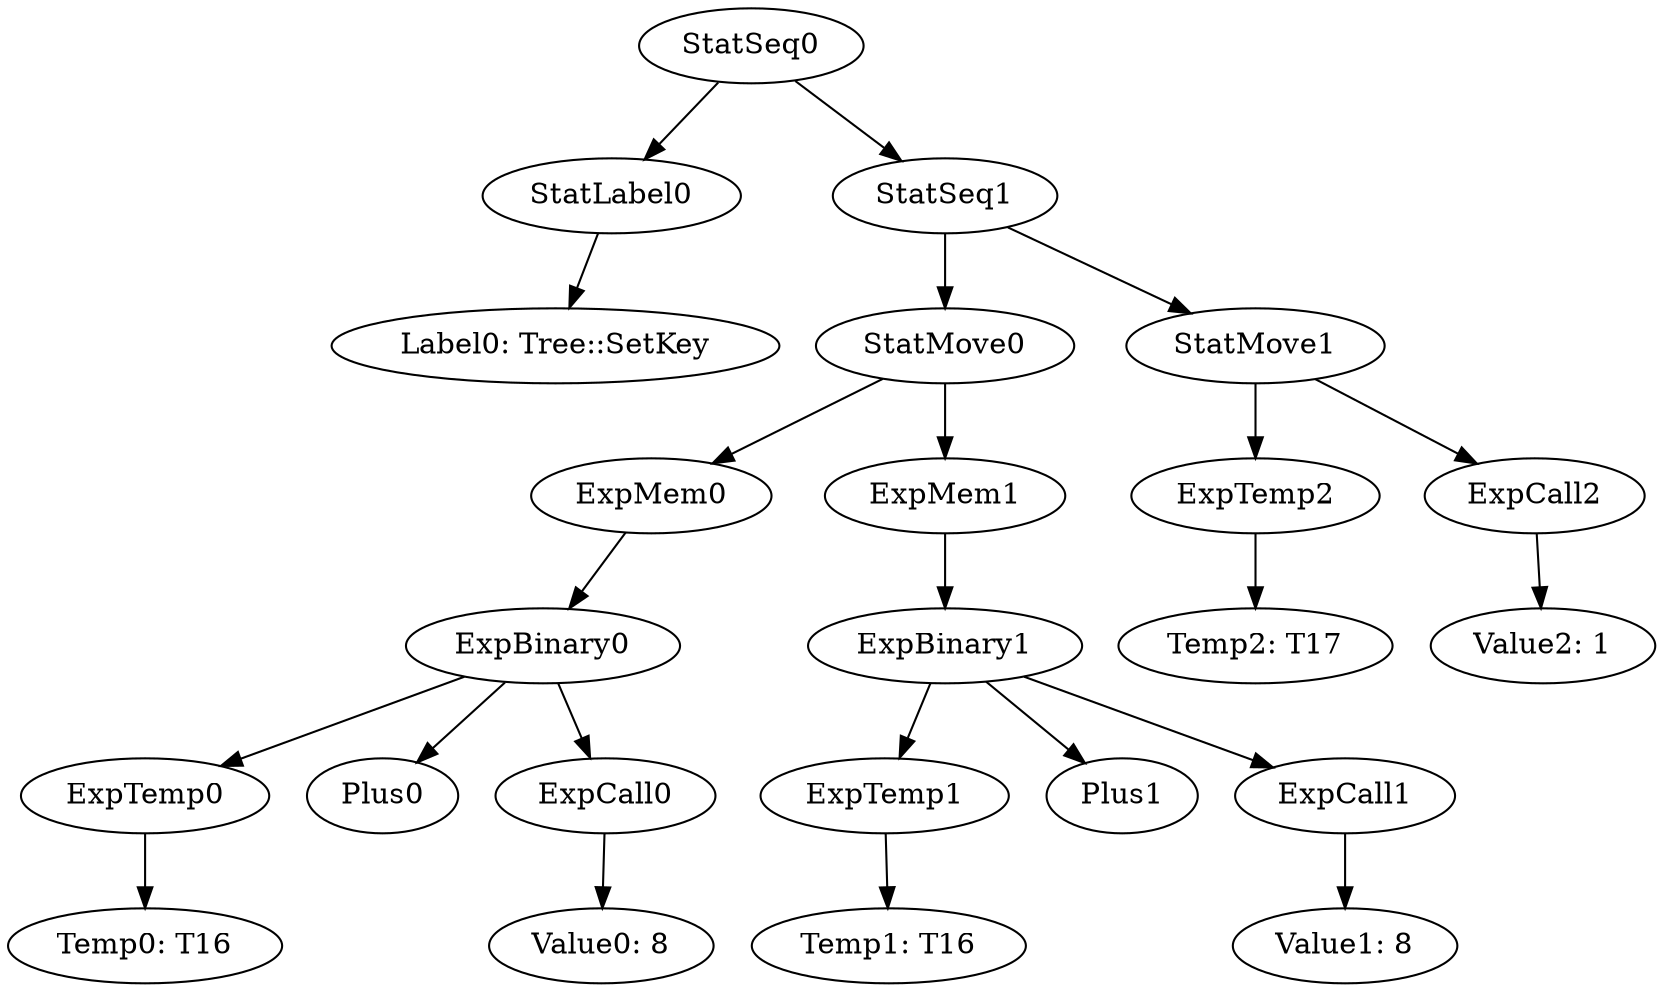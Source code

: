 digraph {
	ordering = out;
	StatMove1 -> ExpTemp2;
	StatMove1 -> ExpCall2;
	ExpTemp2 -> "Temp2: T17";
	ExpMem1 -> ExpBinary1;
	ExpBinary0 -> ExpTemp0;
	ExpBinary0 -> Plus0;
	ExpBinary0 -> ExpCall0;
	ExpCall2 -> "Value2: 1";
	StatMove0 -> ExpMem0;
	StatMove0 -> ExpMem1;
	ExpCall1 -> "Value1: 8";
	ExpTemp0 -> "Temp0: T16";
	StatSeq0 -> StatLabel0;
	StatSeq0 -> StatSeq1;
	StatLabel0 -> "Label0: Tree::SetKey";
	StatSeq1 -> StatMove0;
	StatSeq1 -> StatMove1;
	ExpCall0 -> "Value0: 8";
	ExpTemp1 -> "Temp1: T16";
	ExpMem0 -> ExpBinary0;
	ExpBinary1 -> ExpTemp1;
	ExpBinary1 -> Plus1;
	ExpBinary1 -> ExpCall1;
}

